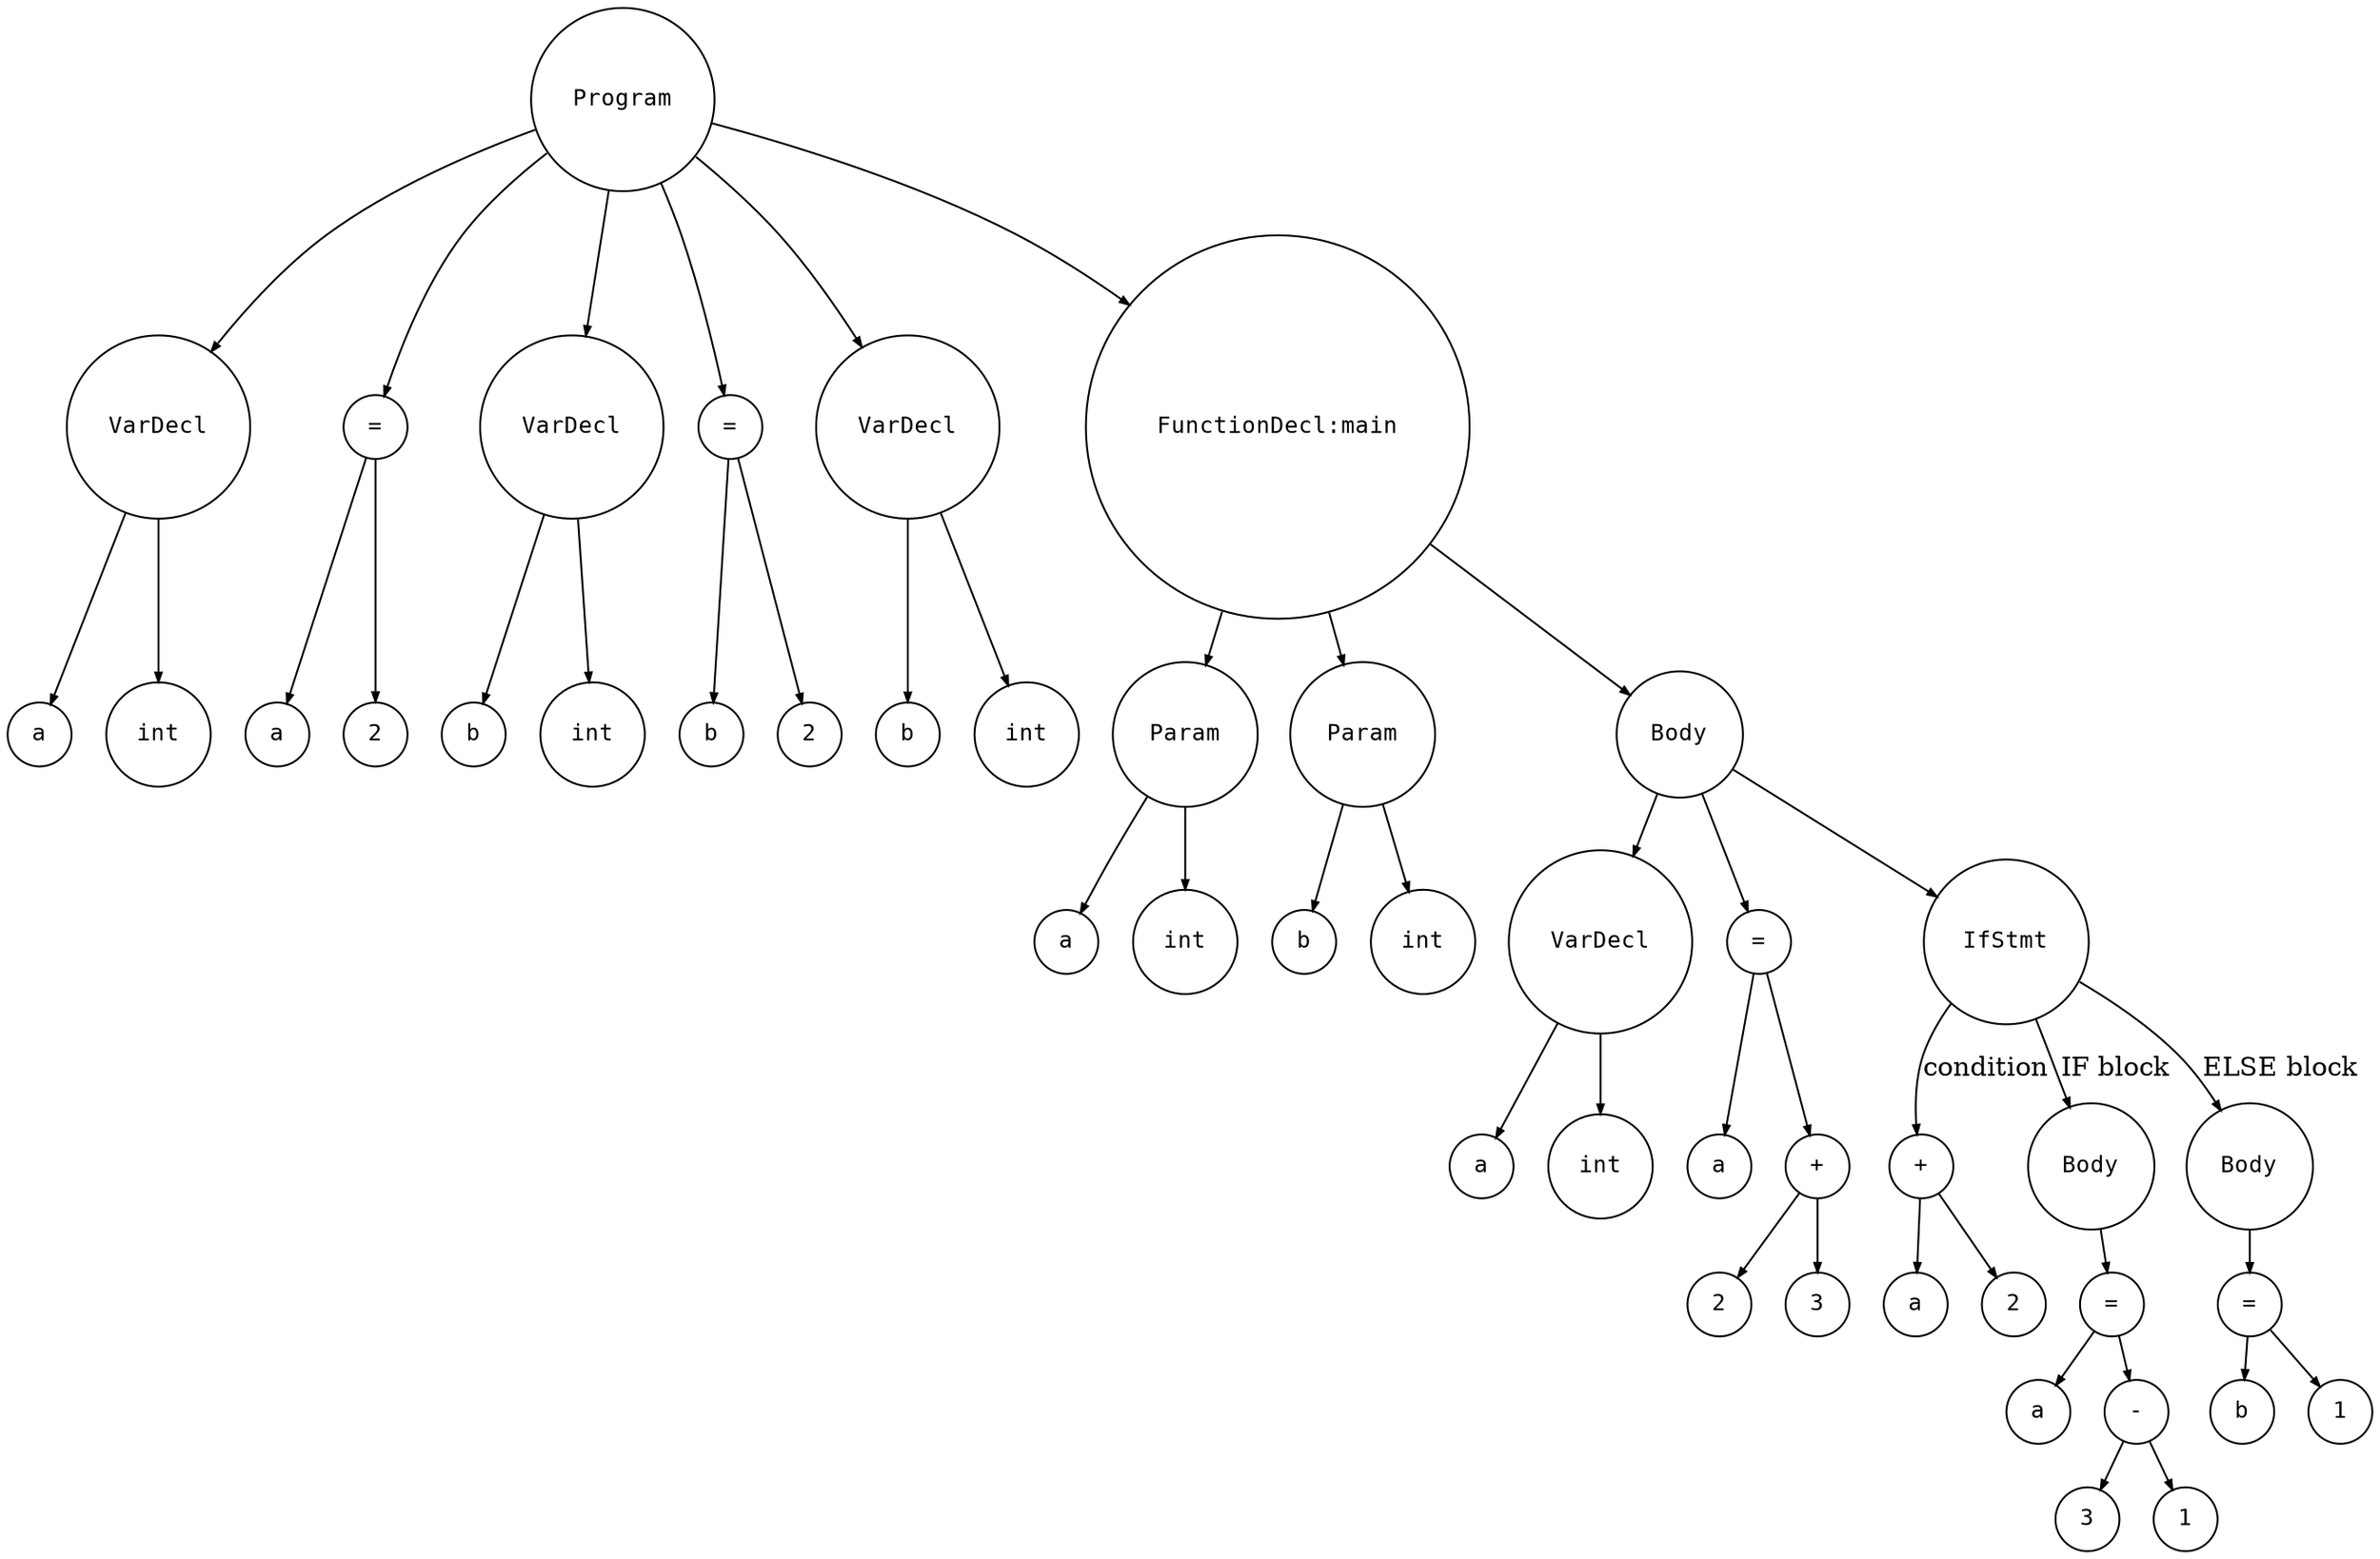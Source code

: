 digraph astgraph {
  node [shape=circle, fontsize=12, fontname="Courier", height=.1];
  ranksep=.3;
  edge [arrowsize=.5]

  node1 [label="Program"]
  node2 [label="VarDecl"]
  node3 [label="a"]
  node2 -> node3
  node4 [label="int"]
  node2 -> node4
  node1 -> node2
  node5 [label="="]
  node6 [label="a"]
  node5 -> node6
  node7 [label="2"]
  node5 -> node7
  node1 -> node5
  node8 [label="VarDecl"]
  node9 [label="b"]
  node8 -> node9
  node10 [label="int"]
  node8 -> node10
  node1 -> node8
  node11 [label="="]
  node12 [label="b"]
  node11 -> node12
  node13 [label="2"]
  node11 -> node13
  node1 -> node11
  node14 [label="VarDecl"]
  node15 [label="b"]
  node14 -> node15
  node16 [label="int"]
  node14 -> node16
  node1 -> node14
  node17 [label="FunctionDecl:main"]
  node18 [label="Param"]
  node19 [label="a"]
  node18 -> node19
  node20 [label="int"]
  node18 -> node20
  node17 -> node18
  node21 [label="Param"]
  node22 [label="b"]
  node21 -> node22
  node23 [label="int"]
  node21 -> node23
  node17 -> node21
  node24 [label="Body"]
  node25 [label="VarDecl"]
  node26 [label="a"]
  node25 -> node26
  node27 [label="int"]
  node25 -> node27
  node24 -> node25
  node28 [label="="]
  node29 [label="a"]
  node28 -> node29
  node30 [label="+"]
  node31 [label="2"]
  node32 [label="3"]
  node30 -> node31
  node30 -> node32
  node28 -> node30
  node24 -> node28
  node33 [label="IfStmt"]
  node34 [label="+"]
  node35 [label="a"]
  node36 [label="2"]
  node34 -> node35
  node34 -> node36
  node33 -> node34 [label="condition"]
  node37 [label="Body"]
  node38 [label="="]
  node39 [label="a"]
  node38 -> node39
  node40 [label="-"]
  node41 [label="3"]
  node42 [label="1"]
  node40 -> node41
  node40 -> node42
  node38 -> node40
  node37 -> node38
  node33 -> node37 [label="IF block"]
  node43 [label="Body"]
  node44 [label="="]
  node45 [label="b"]
  node44 -> node45
  node46 [label="1"]
  node44 -> node46
  node43 -> node44
  node33 -> node43 [label="ELSE block"]
  node24 -> node33
  node17 -> node24
  node1 -> node17
}
